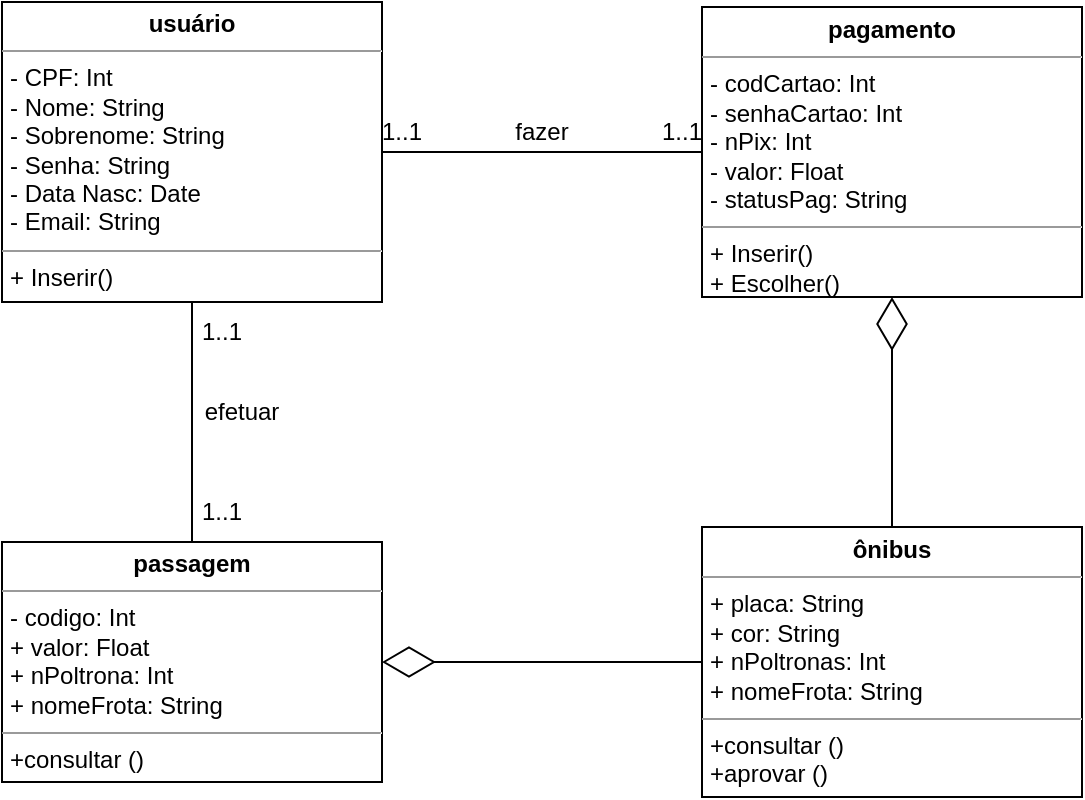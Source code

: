 <mxfile version="22.1.21" type="device">
  <diagram name="Página-1" id="3RKF1JjzjNHgDTig0lS7">
    <mxGraphModel dx="1290" dy="522" grid="1" gridSize="10" guides="1" tooltips="1" connect="1" arrows="1" fold="1" page="1" pageScale="1" pageWidth="827" pageHeight="1169" math="0" shadow="0">
      <root>
        <mxCell id="0" />
        <mxCell id="1" parent="0" />
        <mxCell id="cj4zX5uemasjm0aPKkVh-31" value="&lt;p style=&quot;margin:0px;margin-top:4px;text-align:center;&quot;&gt;&lt;b&gt;usuário&lt;/b&gt;&lt;/p&gt;&lt;hr size=&quot;1&quot;&gt;&lt;p style=&quot;margin:0px;margin-left:4px;&quot;&gt;- CPF: Int&lt;/p&gt;&lt;p style=&quot;margin:0px;margin-left:4px;&quot;&gt;- Nome: String&lt;br&gt;- Sobrenome: String&lt;span style=&quot;background-color: initial;&quot;&gt;&amp;nbsp;&lt;/span&gt;&lt;/p&gt;&lt;p style=&quot;margin:0px;margin-left:4px;&quot;&gt;- Senha: String&lt;/p&gt;&lt;p style=&quot;margin:0px;margin-left:4px;&quot;&gt;- Data Nasc: Date&lt;/p&gt;&lt;p style=&quot;margin:0px;margin-left:4px;&quot;&gt;- Email: String&lt;/p&gt;&lt;hr size=&quot;1&quot;&gt;&lt;p style=&quot;margin:0px;margin-left:4px;&quot;&gt;+ Inserir()&lt;/p&gt;&lt;p style=&quot;margin:0px;margin-left:4px;&quot;&gt;&lt;br&gt;&lt;/p&gt;" style="verticalAlign=top;align=left;overflow=fill;fontSize=12;fontFamily=Helvetica;html=1;whiteSpace=wrap;" vertex="1" parent="1">
          <mxGeometry x="130" y="120" width="190" height="150" as="geometry" />
        </mxCell>
        <mxCell id="cj4zX5uemasjm0aPKkVh-35" value="&lt;p style=&quot;margin:0px;margin-top:4px;text-align:center;&quot;&gt;&lt;b&gt;pagamento&lt;/b&gt;&lt;/p&gt;&lt;hr size=&quot;1&quot;&gt;&lt;p style=&quot;margin:0px;margin-left:4px;&quot;&gt;- codCartao: Int&lt;br&gt;&lt;/p&gt;&lt;p style=&quot;margin:0px;margin-left:4px;&quot;&gt;- senhaCartao: Int&lt;/p&gt;&lt;p style=&quot;margin:0px;margin-left:4px;&quot;&gt;- nPix: Int&lt;/p&gt;&lt;p style=&quot;margin:0px;margin-left:4px;&quot;&gt;- valor: Float&lt;/p&gt;&lt;p style=&quot;margin:0px;margin-left:4px;&quot;&gt;- statusPag: String&lt;/p&gt;&lt;hr size=&quot;1&quot;&gt;&lt;p style=&quot;margin:0px;margin-left:4px;&quot;&gt;+ Inserir()&lt;br&gt;&lt;/p&gt;&lt;p style=&quot;margin:0px;margin-left:4px;&quot;&gt;+ Escolher()&lt;/p&gt;" style="verticalAlign=top;align=left;overflow=fill;fontSize=12;fontFamily=Helvetica;html=1;whiteSpace=wrap;" vertex="1" parent="1">
          <mxGeometry x="480" y="122.5" width="190" height="145" as="geometry" />
        </mxCell>
        <mxCell id="cj4zX5uemasjm0aPKkVh-38" value="&lt;p style=&quot;margin:0px;margin-top:4px;text-align:center;&quot;&gt;&lt;b&gt;passagem&lt;/b&gt;&lt;/p&gt;&lt;hr size=&quot;1&quot;&gt;&lt;p style=&quot;margin:0px;margin-left:4px;&quot;&gt;- codigo: Int&lt;/p&gt;&lt;p style=&quot;margin:0px;margin-left:4px;&quot;&gt;+ valor: Float&lt;/p&gt;&lt;p style=&quot;margin:0px;margin-left:4px;&quot;&gt;+ nPoltrona: Int&lt;/p&gt;&lt;p style=&quot;margin:0px;margin-left:4px;&quot;&gt;+ nomeFrota: String&lt;/p&gt;&lt;hr size=&quot;1&quot;&gt;&lt;p style=&quot;margin:0px;margin-left:4px;&quot;&gt;+consultar ()&lt;/p&gt;" style="verticalAlign=top;align=left;overflow=fill;fontSize=12;fontFamily=Helvetica;html=1;whiteSpace=wrap;" vertex="1" parent="1">
          <mxGeometry x="130" y="390" width="190" height="120" as="geometry" />
        </mxCell>
        <mxCell id="cj4zX5uemasjm0aPKkVh-41" value="" style="endArrow=none;html=1;rounded=0;exitX=1;exitY=0.5;exitDx=0;exitDy=0;entryX=0;entryY=0.5;entryDx=0;entryDy=0;" edge="1" parent="1" source="cj4zX5uemasjm0aPKkVh-31" target="cj4zX5uemasjm0aPKkVh-35">
          <mxGeometry width="50" height="50" relative="1" as="geometry">
            <mxPoint x="390" y="310" as="sourcePoint" />
            <mxPoint x="440" y="260" as="targetPoint" />
          </mxGeometry>
        </mxCell>
        <mxCell id="cj4zX5uemasjm0aPKkVh-42" value="1..1" style="text;html=1;strokeColor=none;fillColor=none;align=center;verticalAlign=middle;whiteSpace=wrap;rounded=0;" vertex="1" parent="1">
          <mxGeometry x="300" y="170" width="60" height="30" as="geometry" />
        </mxCell>
        <mxCell id="cj4zX5uemasjm0aPKkVh-43" value="1..1" style="text;html=1;strokeColor=none;fillColor=none;align=center;verticalAlign=middle;whiteSpace=wrap;rounded=0;" vertex="1" parent="1">
          <mxGeometry x="440" y="170" width="60" height="30" as="geometry" />
        </mxCell>
        <mxCell id="cj4zX5uemasjm0aPKkVh-44" value="fazer" style="text;html=1;strokeColor=none;fillColor=none;align=center;verticalAlign=middle;whiteSpace=wrap;rounded=0;" vertex="1" parent="1">
          <mxGeometry x="370" y="170" width="60" height="30" as="geometry" />
        </mxCell>
        <mxCell id="cj4zX5uemasjm0aPKkVh-45" value="&lt;p style=&quot;margin:0px;margin-top:4px;text-align:center;&quot;&gt;&lt;b&gt;ônibus&lt;/b&gt;&lt;/p&gt;&lt;hr size=&quot;1&quot;&gt;&lt;p style=&quot;margin:0px;margin-left:4px;&quot;&gt;+ placa: String&lt;/p&gt;&lt;p style=&quot;margin:0px;margin-left:4px;&quot;&gt;+ cor: String&lt;/p&gt;&lt;p style=&quot;margin:0px;margin-left:4px;&quot;&gt;+ nPoltronas: Int&lt;/p&gt;&lt;p style=&quot;margin:0px;margin-left:4px;&quot;&gt;+ nomeFrota: String&lt;/p&gt;&lt;hr size=&quot;1&quot;&gt;&lt;p style=&quot;margin:0px;margin-left:4px;&quot;&gt;+consultar ()&lt;/p&gt;&lt;p style=&quot;margin:0px;margin-left:4px;&quot;&gt;+aprovar ()&lt;/p&gt;" style="verticalAlign=top;align=left;overflow=fill;fontSize=12;fontFamily=Helvetica;html=1;whiteSpace=wrap;" vertex="1" parent="1">
          <mxGeometry x="480" y="382.5" width="190" height="135" as="geometry" />
        </mxCell>
        <mxCell id="cj4zX5uemasjm0aPKkVh-46" value="" style="endArrow=none;html=1;rounded=0;exitX=0.5;exitY=0;exitDx=0;exitDy=0;entryX=0.5;entryY=1;entryDx=0;entryDy=0;" edge="1" parent="1" source="cj4zX5uemasjm0aPKkVh-38" target="cj4zX5uemasjm0aPKkVh-31">
          <mxGeometry width="50" height="50" relative="1" as="geometry">
            <mxPoint x="390" y="310" as="sourcePoint" />
            <mxPoint x="440" y="260" as="targetPoint" />
          </mxGeometry>
        </mxCell>
        <mxCell id="cj4zX5uemasjm0aPKkVh-47" value="1..1" style="text;html=1;strokeColor=none;fillColor=none;align=center;verticalAlign=middle;whiteSpace=wrap;rounded=0;" vertex="1" parent="1">
          <mxGeometry x="210" y="270" width="60" height="30" as="geometry" />
        </mxCell>
        <mxCell id="cj4zX5uemasjm0aPKkVh-48" value="1..1" style="text;html=1;strokeColor=none;fillColor=none;align=center;verticalAlign=middle;whiteSpace=wrap;rounded=0;" vertex="1" parent="1">
          <mxGeometry x="210" y="360" width="60" height="30" as="geometry" />
        </mxCell>
        <mxCell id="cj4zX5uemasjm0aPKkVh-50" value="efetuar" style="text;html=1;strokeColor=none;fillColor=none;align=center;verticalAlign=middle;whiteSpace=wrap;rounded=0;" vertex="1" parent="1">
          <mxGeometry x="220" y="310" width="60" height="30" as="geometry" />
        </mxCell>
        <mxCell id="cj4zX5uemasjm0aPKkVh-53" value="" style="endArrow=diamondThin;endFill=0;endSize=24;html=1;rounded=0;exitX=0;exitY=0.5;exitDx=0;exitDy=0;entryX=1;entryY=0.5;entryDx=0;entryDy=0;" edge="1" parent="1" source="cj4zX5uemasjm0aPKkVh-45" target="cj4zX5uemasjm0aPKkVh-38">
          <mxGeometry width="160" relative="1" as="geometry">
            <mxPoint x="330" y="280" as="sourcePoint" />
            <mxPoint x="490" y="280" as="targetPoint" />
          </mxGeometry>
        </mxCell>
        <mxCell id="cj4zX5uemasjm0aPKkVh-54" value="" style="endArrow=diamondThin;endFill=0;endSize=24;html=1;rounded=0;exitX=0.5;exitY=0;exitDx=0;exitDy=0;entryX=0.5;entryY=1;entryDx=0;entryDy=0;" edge="1" parent="1" source="cj4zX5uemasjm0aPKkVh-45" target="cj4zX5uemasjm0aPKkVh-35">
          <mxGeometry width="160" relative="1" as="geometry">
            <mxPoint x="490" y="445" as="sourcePoint" />
            <mxPoint x="330" y="445" as="targetPoint" />
          </mxGeometry>
        </mxCell>
      </root>
    </mxGraphModel>
  </diagram>
</mxfile>
